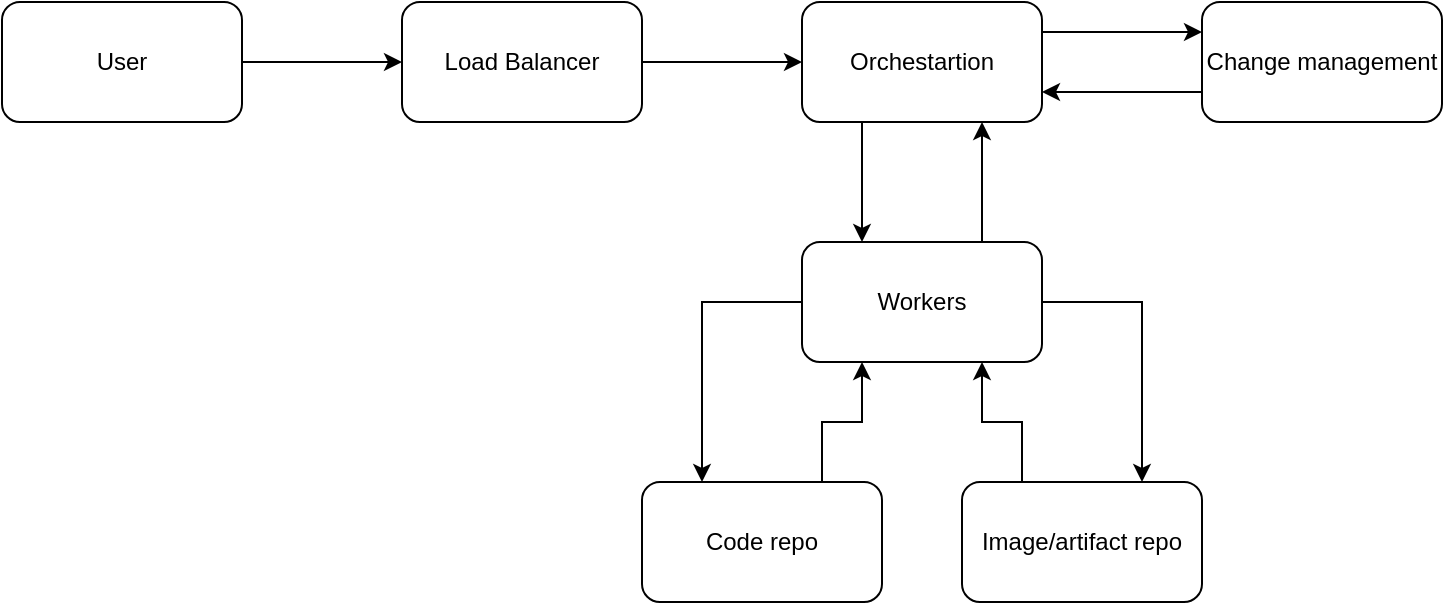 <mxfile version="20.7.4" type="device"><diagram id="yOgWofuvpoWvCxD4YQqa" name="Page-1"><mxGraphModel dx="882" dy="596" grid="1" gridSize="10" guides="1" tooltips="1" connect="1" arrows="1" fold="1" page="1" pageScale="1" pageWidth="850" pageHeight="1100" math="0" shadow="0"><root><mxCell id="0"/><mxCell id="1" parent="0"/><mxCell id="-bLdNNJl4_YKzQnuuU1_-5" style="edgeStyle=orthogonalEdgeStyle;rounded=0;orthogonalLoop=1;jettySize=auto;html=1;exitX=1;exitY=0.5;exitDx=0;exitDy=0;entryX=0;entryY=0.5;entryDx=0;entryDy=0;" parent="1" source="-bLdNNJl4_YKzQnuuU1_-1" target="-bLdNNJl4_YKzQnuuU1_-2" edge="1"><mxGeometry relative="1" as="geometry"/></mxCell><mxCell id="-bLdNNJl4_YKzQnuuU1_-1" value="User" style="rounded=1;whiteSpace=wrap;html=1;" parent="1" vertex="1"><mxGeometry x="80" y="80" width="120" height="60" as="geometry"/></mxCell><mxCell id="-bLdNNJl4_YKzQnuuU1_-6" style="edgeStyle=orthogonalEdgeStyle;rounded=0;orthogonalLoop=1;jettySize=auto;html=1;exitX=1;exitY=0.5;exitDx=0;exitDy=0;" parent="1" source="-bLdNNJl4_YKzQnuuU1_-2" target="-bLdNNJl4_YKzQnuuU1_-3" edge="1"><mxGeometry relative="1" as="geometry"/></mxCell><mxCell id="-bLdNNJl4_YKzQnuuU1_-2" value="Load Balancer" style="rounded=1;whiteSpace=wrap;html=1;" parent="1" vertex="1"><mxGeometry x="280" y="80" width="120" height="60" as="geometry"/></mxCell><mxCell id="-bLdNNJl4_YKzQnuuU1_-8" style="edgeStyle=orthogonalEdgeStyle;rounded=0;orthogonalLoop=1;jettySize=auto;html=1;exitX=0.25;exitY=1;exitDx=0;exitDy=0;entryX=0.25;entryY=0;entryDx=0;entryDy=0;" parent="1" source="-bLdNNJl4_YKzQnuuU1_-3" target="-bLdNNJl4_YKzQnuuU1_-4" edge="1"><mxGeometry relative="1" as="geometry"/></mxCell><mxCell id="SRrU-DOzM4ZKZlVXnNum-2" style="edgeStyle=orthogonalEdgeStyle;rounded=0;orthogonalLoop=1;jettySize=auto;html=1;exitX=1;exitY=0.25;exitDx=0;exitDy=0;entryX=0;entryY=0.25;entryDx=0;entryDy=0;" edge="1" parent="1" source="-bLdNNJl4_YKzQnuuU1_-3" target="SRrU-DOzM4ZKZlVXnNum-1"><mxGeometry relative="1" as="geometry"/></mxCell><mxCell id="-bLdNNJl4_YKzQnuuU1_-3" value="Orchestartion" style="rounded=1;whiteSpace=wrap;html=1;" parent="1" vertex="1"><mxGeometry x="480" y="80" width="120" height="60" as="geometry"/></mxCell><mxCell id="-bLdNNJl4_YKzQnuuU1_-9" style="edgeStyle=orthogonalEdgeStyle;rounded=0;orthogonalLoop=1;jettySize=auto;html=1;exitX=0.75;exitY=0;exitDx=0;exitDy=0;entryX=0.75;entryY=1;entryDx=0;entryDy=0;" parent="1" source="-bLdNNJl4_YKzQnuuU1_-4" target="-bLdNNJl4_YKzQnuuU1_-3" edge="1"><mxGeometry relative="1" as="geometry"/></mxCell><mxCell id="-bLdNNJl4_YKzQnuuU1_-12" style="edgeStyle=orthogonalEdgeStyle;rounded=0;orthogonalLoop=1;jettySize=auto;html=1;exitX=0;exitY=0.75;exitDx=0;exitDy=0;entryX=0.25;entryY=0;entryDx=0;entryDy=0;" parent="1" source="-bLdNNJl4_YKzQnuuU1_-4" target="-bLdNNJl4_YKzQnuuU1_-10" edge="1"><mxGeometry relative="1" as="geometry"><Array as="points"><mxPoint x="480" y="230"/><mxPoint x="430" y="230"/></Array></mxGeometry></mxCell><mxCell id="-bLdNNJl4_YKzQnuuU1_-14" style="edgeStyle=orthogonalEdgeStyle;rounded=0;orthogonalLoop=1;jettySize=auto;html=1;exitX=1;exitY=0.75;exitDx=0;exitDy=0;entryX=0.75;entryY=0;entryDx=0;entryDy=0;" parent="1" source="-bLdNNJl4_YKzQnuuU1_-4" target="-bLdNNJl4_YKzQnuuU1_-11" edge="1"><mxGeometry relative="1" as="geometry"><Array as="points"><mxPoint x="600" y="230"/><mxPoint x="650" y="230"/></Array></mxGeometry></mxCell><mxCell id="-bLdNNJl4_YKzQnuuU1_-4" value="Workers" style="rounded=1;whiteSpace=wrap;html=1;" parent="1" vertex="1"><mxGeometry x="480" y="200" width="120" height="60" as="geometry"/></mxCell><mxCell id="-bLdNNJl4_YKzQnuuU1_-13" style="edgeStyle=orthogonalEdgeStyle;rounded=0;orthogonalLoop=1;jettySize=auto;html=1;exitX=0.75;exitY=0;exitDx=0;exitDy=0;entryX=0.25;entryY=1;entryDx=0;entryDy=0;" parent="1" source="-bLdNNJl4_YKzQnuuU1_-10" target="-bLdNNJl4_YKzQnuuU1_-4" edge="1"><mxGeometry relative="1" as="geometry"/></mxCell><mxCell id="-bLdNNJl4_YKzQnuuU1_-10" value="Code repo" style="rounded=1;whiteSpace=wrap;html=1;" parent="1" vertex="1"><mxGeometry x="400" y="320" width="120" height="60" as="geometry"/></mxCell><mxCell id="-bLdNNJl4_YKzQnuuU1_-15" style="edgeStyle=orthogonalEdgeStyle;rounded=0;orthogonalLoop=1;jettySize=auto;html=1;exitX=0.25;exitY=0;exitDx=0;exitDy=0;entryX=0.75;entryY=1;entryDx=0;entryDy=0;" parent="1" source="-bLdNNJl4_YKzQnuuU1_-11" target="-bLdNNJl4_YKzQnuuU1_-4" edge="1"><mxGeometry relative="1" as="geometry"/></mxCell><mxCell id="-bLdNNJl4_YKzQnuuU1_-11" value="Image/artifact repo" style="rounded=1;whiteSpace=wrap;html=1;" parent="1" vertex="1"><mxGeometry x="560" y="320" width="120" height="60" as="geometry"/></mxCell><mxCell id="SRrU-DOzM4ZKZlVXnNum-3" style="edgeStyle=orthogonalEdgeStyle;rounded=0;orthogonalLoop=1;jettySize=auto;html=1;exitX=0;exitY=0.75;exitDx=0;exitDy=0;entryX=1;entryY=0.75;entryDx=0;entryDy=0;" edge="1" parent="1" source="SRrU-DOzM4ZKZlVXnNum-1" target="-bLdNNJl4_YKzQnuuU1_-3"><mxGeometry relative="1" as="geometry"/></mxCell><mxCell id="SRrU-DOzM4ZKZlVXnNum-1" value="Change management" style="rounded=1;whiteSpace=wrap;html=1;" vertex="1" parent="1"><mxGeometry x="680" y="80" width="120" height="60" as="geometry"/></mxCell></root></mxGraphModel></diagram></mxfile>